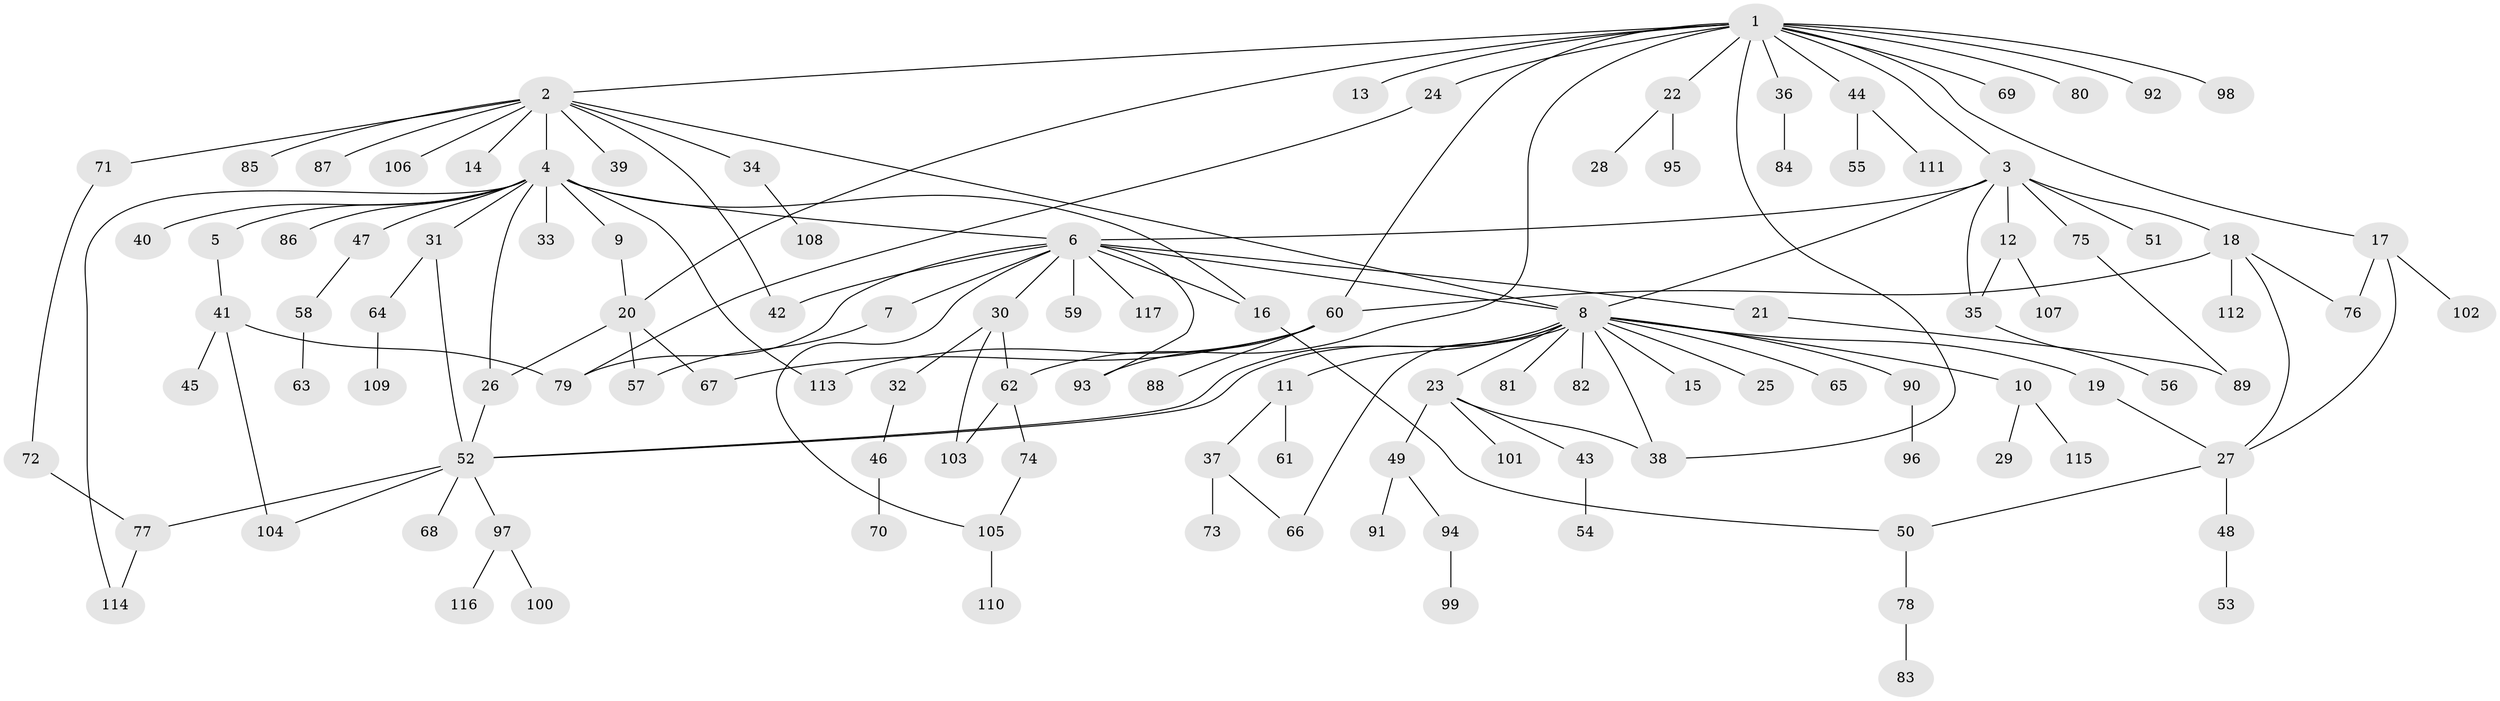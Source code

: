 // Generated by graph-tools (version 1.1) at 2025/25/03/09/25 03:25:56]
// undirected, 117 vertices, 148 edges
graph export_dot {
graph [start="1"]
  node [color=gray90,style=filled];
  1;
  2;
  3;
  4;
  5;
  6;
  7;
  8;
  9;
  10;
  11;
  12;
  13;
  14;
  15;
  16;
  17;
  18;
  19;
  20;
  21;
  22;
  23;
  24;
  25;
  26;
  27;
  28;
  29;
  30;
  31;
  32;
  33;
  34;
  35;
  36;
  37;
  38;
  39;
  40;
  41;
  42;
  43;
  44;
  45;
  46;
  47;
  48;
  49;
  50;
  51;
  52;
  53;
  54;
  55;
  56;
  57;
  58;
  59;
  60;
  61;
  62;
  63;
  64;
  65;
  66;
  67;
  68;
  69;
  70;
  71;
  72;
  73;
  74;
  75;
  76;
  77;
  78;
  79;
  80;
  81;
  82;
  83;
  84;
  85;
  86;
  87;
  88;
  89;
  90;
  91;
  92;
  93;
  94;
  95;
  96;
  97;
  98;
  99;
  100;
  101;
  102;
  103;
  104;
  105;
  106;
  107;
  108;
  109;
  110;
  111;
  112;
  113;
  114;
  115;
  116;
  117;
  1 -- 2;
  1 -- 3;
  1 -- 13;
  1 -- 17;
  1 -- 20;
  1 -- 22;
  1 -- 24;
  1 -- 36;
  1 -- 38;
  1 -- 44;
  1 -- 60;
  1 -- 62;
  1 -- 69;
  1 -- 80;
  1 -- 92;
  1 -- 98;
  2 -- 4;
  2 -- 8;
  2 -- 14;
  2 -- 34;
  2 -- 39;
  2 -- 42;
  2 -- 71;
  2 -- 85;
  2 -- 87;
  2 -- 106;
  3 -- 6;
  3 -- 8;
  3 -- 12;
  3 -- 18;
  3 -- 35;
  3 -- 51;
  3 -- 75;
  4 -- 5;
  4 -- 6;
  4 -- 9;
  4 -- 16;
  4 -- 26;
  4 -- 31;
  4 -- 33;
  4 -- 40;
  4 -- 47;
  4 -- 86;
  4 -- 113;
  4 -- 114;
  5 -- 41;
  6 -- 7;
  6 -- 8;
  6 -- 16;
  6 -- 21;
  6 -- 30;
  6 -- 42;
  6 -- 59;
  6 -- 79;
  6 -- 93;
  6 -- 105;
  6 -- 117;
  7 -- 57;
  8 -- 10;
  8 -- 11;
  8 -- 15;
  8 -- 19;
  8 -- 23;
  8 -- 25;
  8 -- 38;
  8 -- 52;
  8 -- 52;
  8 -- 65;
  8 -- 66;
  8 -- 81;
  8 -- 82;
  8 -- 90;
  9 -- 20;
  10 -- 29;
  10 -- 115;
  11 -- 37;
  11 -- 61;
  12 -- 35;
  12 -- 107;
  16 -- 50;
  17 -- 27;
  17 -- 76;
  17 -- 102;
  18 -- 27;
  18 -- 60;
  18 -- 76;
  18 -- 112;
  19 -- 27;
  20 -- 26;
  20 -- 57;
  20 -- 67;
  21 -- 89;
  22 -- 28;
  22 -- 95;
  23 -- 38;
  23 -- 43;
  23 -- 49;
  23 -- 101;
  24 -- 79;
  26 -- 52;
  27 -- 48;
  27 -- 50;
  30 -- 32;
  30 -- 62;
  30 -- 103;
  31 -- 52;
  31 -- 64;
  32 -- 46;
  34 -- 108;
  35 -- 56;
  36 -- 84;
  37 -- 66;
  37 -- 73;
  41 -- 45;
  41 -- 79;
  41 -- 104;
  43 -- 54;
  44 -- 55;
  44 -- 111;
  46 -- 70;
  47 -- 58;
  48 -- 53;
  49 -- 91;
  49 -- 94;
  50 -- 78;
  52 -- 68;
  52 -- 77;
  52 -- 97;
  52 -- 104;
  58 -- 63;
  60 -- 67;
  60 -- 88;
  60 -- 93;
  60 -- 113;
  62 -- 74;
  62 -- 103;
  64 -- 109;
  71 -- 72;
  72 -- 77;
  74 -- 105;
  75 -- 89;
  77 -- 114;
  78 -- 83;
  90 -- 96;
  94 -- 99;
  97 -- 100;
  97 -- 116;
  105 -- 110;
}
